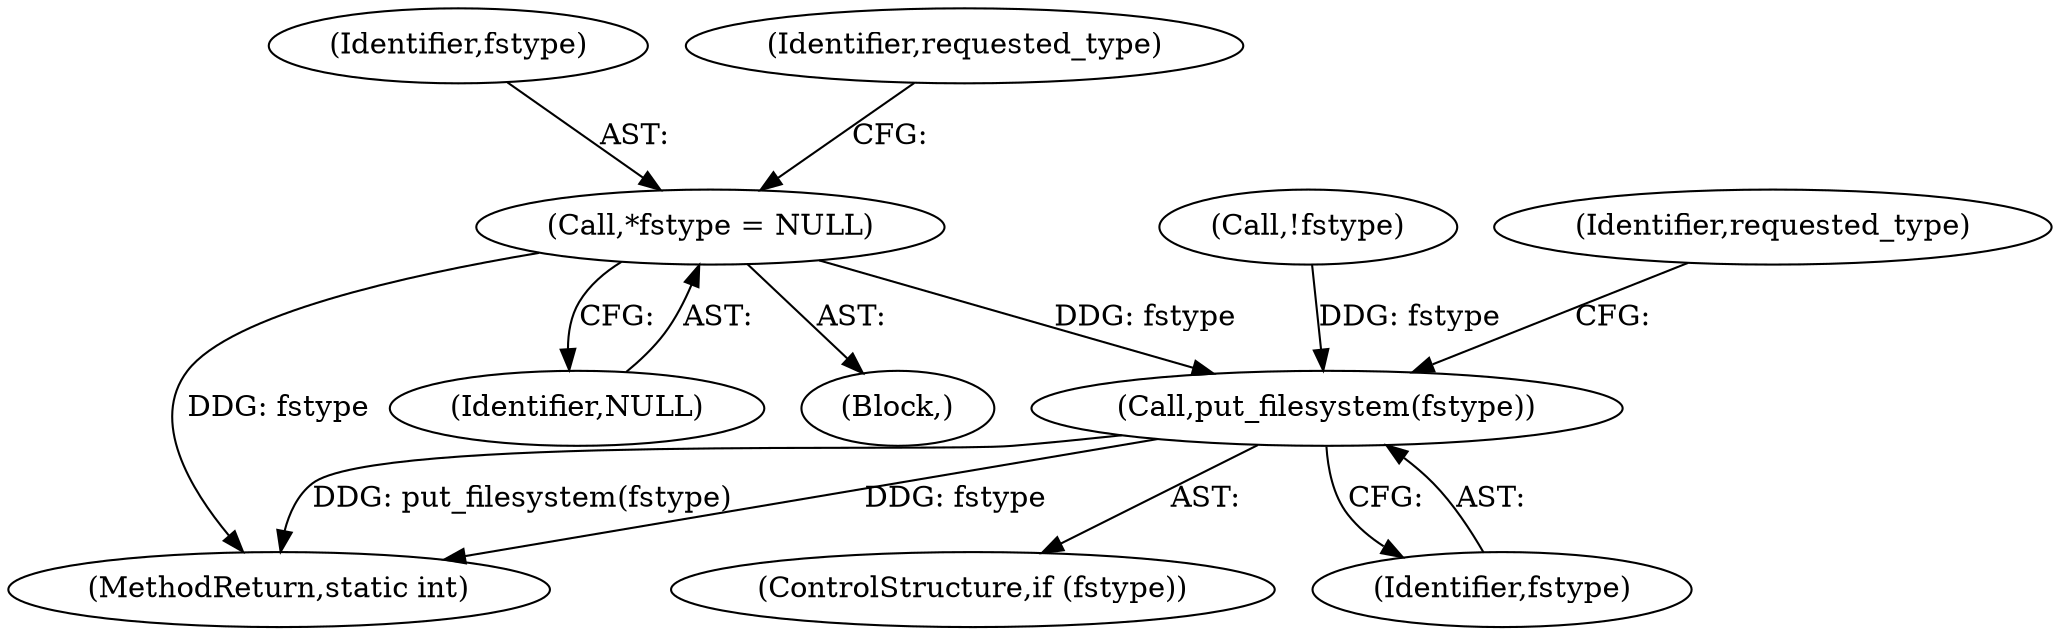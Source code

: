 digraph "0_linux_4e78c724d47e2342aa8fde61f6b8536f662f795f@pointer" {
"1000118" [label="(Call,*fstype = NULL)"];
"1000386" [label="(Call,put_filesystem(fstype))"];
"1000119" [label="(Identifier,fstype)"];
"1000384" [label="(ControlStructure,if (fstype))"];
"1000386" [label="(Call,put_filesystem(fstype))"];
"1000120" [label="(Identifier,NULL)"];
"1000389" [label="(Identifier,requested_type)"];
"1000118" [label="(Call,*fstype = NULL)"];
"1000392" [label="(MethodReturn,static int)"];
"1000115" [label="(Block,)"];
"1000123" [label="(Identifier,requested_type)"];
"1000233" [label="(Call,!fstype)"];
"1000387" [label="(Identifier,fstype)"];
"1000118" -> "1000115"  [label="AST: "];
"1000118" -> "1000120"  [label="CFG: "];
"1000119" -> "1000118"  [label="AST: "];
"1000120" -> "1000118"  [label="AST: "];
"1000123" -> "1000118"  [label="CFG: "];
"1000118" -> "1000392"  [label="DDG: fstype"];
"1000118" -> "1000386"  [label="DDG: fstype"];
"1000386" -> "1000384"  [label="AST: "];
"1000386" -> "1000387"  [label="CFG: "];
"1000387" -> "1000386"  [label="AST: "];
"1000389" -> "1000386"  [label="CFG: "];
"1000386" -> "1000392"  [label="DDG: fstype"];
"1000386" -> "1000392"  [label="DDG: put_filesystem(fstype)"];
"1000233" -> "1000386"  [label="DDG: fstype"];
}
